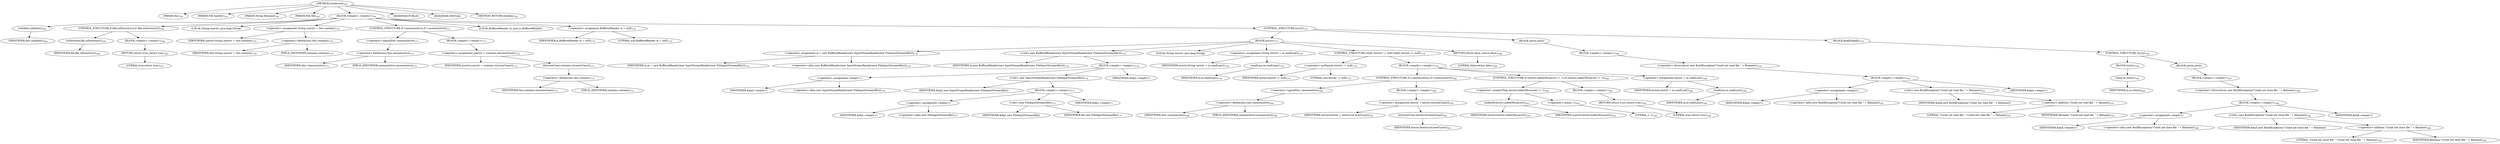 digraph "isSelected" {  
"192" [label = <(METHOD,isSelected)<SUB>161</SUB>> ]
"16" [label = <(PARAM,this)<SUB>161</SUB>> ]
"193" [label = <(PARAM,File basedir)<SUB>161</SUB>> ]
"194" [label = <(PARAM,String filename)<SUB>161</SUB>> ]
"195" [label = <(PARAM,File file)<SUB>161</SUB>> ]
"196" [label = <(BLOCK,&lt;empty&gt;,&lt;empty&gt;)<SUB>161</SUB>> ]
"197" [label = <(validate,validate())<SUB>164</SUB>> ]
"15" [label = <(IDENTIFIER,this,validate())<SUB>164</SUB>> ]
"198" [label = <(CONTROL_STRUCTURE,if (file.isDirectory()),if (file.isDirectory()))<SUB>166</SUB>> ]
"199" [label = <(isDirectory,file.isDirectory())<SUB>166</SUB>> ]
"200" [label = <(IDENTIFIER,file,file.isDirectory())<SUB>166</SUB>> ]
"201" [label = <(BLOCK,&lt;empty&gt;,&lt;empty&gt;)<SUB>166</SUB>> ]
"202" [label = <(RETURN,return true;,return true;)<SUB>167</SUB>> ]
"203" [label = <(LITERAL,true,return true;)<SUB>167</SUB>> ]
"204" [label = <(LOCAL,String userstr: java.lang.String)> ]
"205" [label = <(&lt;operator&gt;.assignment,String userstr = this.contains)<SUB>170</SUB>> ]
"206" [label = <(IDENTIFIER,userstr,String userstr = this.contains)<SUB>170</SUB>> ]
"207" [label = <(&lt;operator&gt;.fieldAccess,this.contains)<SUB>170</SUB>> ]
"208" [label = <(IDENTIFIER,this,String userstr = this.contains)<SUB>170</SUB>> ]
"209" [label = <(FIELD_IDENTIFIER,contains,contains)<SUB>170</SUB>> ]
"210" [label = <(CONTROL_STRUCTURE,if (!casesensitive),if (!casesensitive))<SUB>171</SUB>> ]
"211" [label = <(&lt;operator&gt;.logicalNot,!casesensitive)<SUB>171</SUB>> ]
"212" [label = <(&lt;operator&gt;.fieldAccess,this.casesensitive)<SUB>171</SUB>> ]
"213" [label = <(IDENTIFIER,this,!casesensitive)<SUB>171</SUB>> ]
"214" [label = <(FIELD_IDENTIFIER,casesensitive,casesensitive)<SUB>171</SUB>> ]
"215" [label = <(BLOCK,&lt;empty&gt;,&lt;empty&gt;)<SUB>171</SUB>> ]
"216" [label = <(&lt;operator&gt;.assignment,userstr = contains.toLowerCase())<SUB>172</SUB>> ]
"217" [label = <(IDENTIFIER,userstr,userstr = contains.toLowerCase())<SUB>172</SUB>> ]
"218" [label = <(toLowerCase,contains.toLowerCase())<SUB>172</SUB>> ]
"219" [label = <(&lt;operator&gt;.fieldAccess,this.contains)<SUB>172</SUB>> ]
"220" [label = <(IDENTIFIER,this,contains.toLowerCase())<SUB>172</SUB>> ]
"221" [label = <(FIELD_IDENTIFIER,contains,contains)<SUB>172</SUB>> ]
"18" [label = <(LOCAL,BufferedReader in: java.io.BufferedReader)> ]
"222" [label = <(&lt;operator&gt;.assignment,BufferedReader in = null)<SUB>174</SUB>> ]
"223" [label = <(IDENTIFIER,in,BufferedReader in = null)<SUB>174</SUB>> ]
"224" [label = <(LITERAL,null,BufferedReader in = null)<SUB>174</SUB>> ]
"225" [label = <(CONTROL_STRUCTURE,try,try)<SUB>175</SUB>> ]
"226" [label = <(BLOCK,try,try)<SUB>175</SUB>> ]
"227" [label = <(&lt;operator&gt;.assignment,in = new BufferedReader(new InputStreamReader(new FileInputStream(file))))<SUB>176</SUB>> ]
"228" [label = <(IDENTIFIER,in,in = new BufferedReader(new InputStreamReader(new FileInputStream(file))))<SUB>176</SUB>> ]
"229" [label = <(&lt;operator&gt;.alloc,new BufferedReader(new InputStreamReader(new FileInputStream(file))))<SUB>176</SUB>> ]
"230" [label = <(&lt;init&gt;,new BufferedReader(new InputStreamReader(new FileInputStream(file))))<SUB>176</SUB>> ]
"17" [label = <(IDENTIFIER,in,new BufferedReader(new InputStreamReader(new FileInputStream(file))))<SUB>176</SUB>> ]
"231" [label = <(BLOCK,&lt;empty&gt;,&lt;empty&gt;)<SUB>176</SUB>> ]
"232" [label = <(&lt;operator&gt;.assignment,&lt;empty&gt;)> ]
"233" [label = <(IDENTIFIER,$obj2,&lt;empty&gt;)> ]
"234" [label = <(&lt;operator&gt;.alloc,new InputStreamReader(new FileInputStream(file)))<SUB>176</SUB>> ]
"235" [label = <(&lt;init&gt;,new InputStreamReader(new FileInputStream(file)))<SUB>176</SUB>> ]
"236" [label = <(IDENTIFIER,$obj2,new InputStreamReader(new FileInputStream(file)))> ]
"237" [label = <(BLOCK,&lt;empty&gt;,&lt;empty&gt;)<SUB>177</SUB>> ]
"238" [label = <(&lt;operator&gt;.assignment,&lt;empty&gt;)> ]
"239" [label = <(IDENTIFIER,$obj1,&lt;empty&gt;)> ]
"240" [label = <(&lt;operator&gt;.alloc,new FileInputStream(file))<SUB>177</SUB>> ]
"241" [label = <(&lt;init&gt;,new FileInputStream(file))<SUB>177</SUB>> ]
"242" [label = <(IDENTIFIER,$obj1,new FileInputStream(file))> ]
"243" [label = <(IDENTIFIER,file,new FileInputStream(file))<SUB>177</SUB>> ]
"244" [label = <(IDENTIFIER,$obj1,&lt;empty&gt;)> ]
"245" [label = <(IDENTIFIER,$obj2,&lt;empty&gt;)> ]
"246" [label = <(LOCAL,String teststr: java.lang.String)> ]
"247" [label = <(&lt;operator&gt;.assignment,String teststr = in.readLine())<SUB>178</SUB>> ]
"248" [label = <(IDENTIFIER,teststr,String teststr = in.readLine())<SUB>178</SUB>> ]
"249" [label = <(readLine,in.readLine())<SUB>178</SUB>> ]
"250" [label = <(IDENTIFIER,in,in.readLine())<SUB>178</SUB>> ]
"251" [label = <(CONTROL_STRUCTURE,while (teststr != null),while (teststr != null))<SUB>179</SUB>> ]
"252" [label = <(&lt;operator&gt;.notEquals,teststr != null)<SUB>179</SUB>> ]
"253" [label = <(IDENTIFIER,teststr,teststr != null)<SUB>179</SUB>> ]
"254" [label = <(LITERAL,null,teststr != null)<SUB>179</SUB>> ]
"255" [label = <(BLOCK,&lt;empty&gt;,&lt;empty&gt;)<SUB>179</SUB>> ]
"256" [label = <(CONTROL_STRUCTURE,if (!casesensitive),if (!casesensitive))<SUB>180</SUB>> ]
"257" [label = <(&lt;operator&gt;.logicalNot,!casesensitive)<SUB>180</SUB>> ]
"258" [label = <(&lt;operator&gt;.fieldAccess,this.casesensitive)<SUB>180</SUB>> ]
"259" [label = <(IDENTIFIER,this,!casesensitive)<SUB>180</SUB>> ]
"260" [label = <(FIELD_IDENTIFIER,casesensitive,casesensitive)<SUB>180</SUB>> ]
"261" [label = <(BLOCK,&lt;empty&gt;,&lt;empty&gt;)<SUB>180</SUB>> ]
"262" [label = <(&lt;operator&gt;.assignment,teststr = teststr.toLowerCase())<SUB>181</SUB>> ]
"263" [label = <(IDENTIFIER,teststr,teststr = teststr.toLowerCase())<SUB>181</SUB>> ]
"264" [label = <(toLowerCase,teststr.toLowerCase())<SUB>181</SUB>> ]
"265" [label = <(IDENTIFIER,teststr,teststr.toLowerCase())<SUB>181</SUB>> ]
"266" [label = <(CONTROL_STRUCTURE,if (teststr.indexOf(userstr) &gt; -1),if (teststr.indexOf(userstr) &gt; -1))<SUB>183</SUB>> ]
"267" [label = <(&lt;operator&gt;.greaterThan,teststr.indexOf(userstr) &gt; -1)<SUB>183</SUB>> ]
"268" [label = <(indexOf,teststr.indexOf(userstr))<SUB>183</SUB>> ]
"269" [label = <(IDENTIFIER,teststr,teststr.indexOf(userstr))<SUB>183</SUB>> ]
"270" [label = <(IDENTIFIER,userstr,teststr.indexOf(userstr))<SUB>183</SUB>> ]
"271" [label = <(&lt;operator&gt;.minus,-1)<SUB>183</SUB>> ]
"272" [label = <(LITERAL,1,-1)<SUB>183</SUB>> ]
"273" [label = <(BLOCK,&lt;empty&gt;,&lt;empty&gt;)<SUB>183</SUB>> ]
"274" [label = <(RETURN,return true;,return true;)<SUB>184</SUB>> ]
"275" [label = <(LITERAL,true,return true;)<SUB>184</SUB>> ]
"276" [label = <(&lt;operator&gt;.assignment,teststr = in.readLine())<SUB>186</SUB>> ]
"277" [label = <(IDENTIFIER,teststr,teststr = in.readLine())<SUB>186</SUB>> ]
"278" [label = <(readLine,in.readLine())<SUB>186</SUB>> ]
"279" [label = <(IDENTIFIER,in,in.readLine())<SUB>186</SUB>> ]
"280" [label = <(RETURN,return false;,return false;)<SUB>188</SUB>> ]
"281" [label = <(LITERAL,false,return false;)<SUB>188</SUB>> ]
"282" [label = <(BLOCK,catch,catch)> ]
"283" [label = <(BLOCK,&lt;empty&gt;,&lt;empty&gt;)<SUB>190</SUB>> ]
"284" [label = <(&lt;operator&gt;.throw,throw new BuildException(&quot;Could not read file &quot; + filename);)<SUB>191</SUB>> ]
"285" [label = <(BLOCK,&lt;empty&gt;,&lt;empty&gt;)<SUB>191</SUB>> ]
"286" [label = <(&lt;operator&gt;.assignment,&lt;empty&gt;)> ]
"287" [label = <(IDENTIFIER,$obj4,&lt;empty&gt;)> ]
"288" [label = <(&lt;operator&gt;.alloc,new BuildException(&quot;Could not read file &quot; + filename))<SUB>191</SUB>> ]
"289" [label = <(&lt;init&gt;,new BuildException(&quot;Could not read file &quot; + filename))<SUB>191</SUB>> ]
"290" [label = <(IDENTIFIER,$obj4,new BuildException(&quot;Could not read file &quot; + filename))> ]
"291" [label = <(&lt;operator&gt;.addition,&quot;Could not read file &quot; + filename)<SUB>191</SUB>> ]
"292" [label = <(LITERAL,&quot;Could not read file &quot;,&quot;Could not read file &quot; + filename)<SUB>191</SUB>> ]
"293" [label = <(IDENTIFIER,filename,&quot;Could not read file &quot; + filename)<SUB>191</SUB>> ]
"294" [label = <(IDENTIFIER,$obj4,&lt;empty&gt;)> ]
"295" [label = <(BLOCK,finally,finally)<SUB>193</SUB>> ]
"296" [label = <(CONTROL_STRUCTURE,try,try)<SUB>194</SUB>> ]
"297" [label = <(BLOCK,try,try)<SUB>194</SUB>> ]
"298" [label = <(close,in.close())<SUB>195</SUB>> ]
"299" [label = <(IDENTIFIER,in,in.close())<SUB>195</SUB>> ]
"300" [label = <(BLOCK,catch,catch)> ]
"301" [label = <(BLOCK,&lt;empty&gt;,&lt;empty&gt;)<SUB>197</SUB>> ]
"302" [label = <(&lt;operator&gt;.throw,throw new BuildException(&quot;Could not close file &quot; + filename);)<SUB>198</SUB>> ]
"303" [label = <(BLOCK,&lt;empty&gt;,&lt;empty&gt;)<SUB>198</SUB>> ]
"304" [label = <(&lt;operator&gt;.assignment,&lt;empty&gt;)> ]
"305" [label = <(IDENTIFIER,$obj5,&lt;empty&gt;)> ]
"306" [label = <(&lt;operator&gt;.alloc,new BuildException(&quot;Could not close file &quot; + filename))<SUB>198</SUB>> ]
"307" [label = <(&lt;init&gt;,new BuildException(&quot;Could not close file &quot; + filename))<SUB>198</SUB>> ]
"308" [label = <(IDENTIFIER,$obj5,new BuildException(&quot;Could not close file &quot; + filename))> ]
"309" [label = <(&lt;operator&gt;.addition,&quot;Could not close file &quot; + filename)<SUB>198</SUB>> ]
"310" [label = <(LITERAL,&quot;Could not close file &quot;,&quot;Could not close file &quot; + filename)<SUB>198</SUB>> ]
"311" [label = <(IDENTIFIER,filename,&quot;Could not close file &quot; + filename)<SUB>198</SUB>> ]
"312" [label = <(IDENTIFIER,$obj5,&lt;empty&gt;)> ]
"313" [label = <(MODIFIER,PUBLIC)> ]
"314" [label = <(MODIFIER,VIRTUAL)> ]
"315" [label = <(METHOD_RETURN,boolean)<SUB>161</SUB>> ]
  "192" -> "16" 
  "192" -> "193" 
  "192" -> "194" 
  "192" -> "195" 
  "192" -> "196" 
  "192" -> "313" 
  "192" -> "314" 
  "192" -> "315" 
  "196" -> "197" 
  "196" -> "198" 
  "196" -> "204" 
  "196" -> "205" 
  "196" -> "210" 
  "196" -> "18" 
  "196" -> "222" 
  "196" -> "225" 
  "197" -> "15" 
  "198" -> "199" 
  "198" -> "201" 
  "199" -> "200" 
  "201" -> "202" 
  "202" -> "203" 
  "205" -> "206" 
  "205" -> "207" 
  "207" -> "208" 
  "207" -> "209" 
  "210" -> "211" 
  "210" -> "215" 
  "211" -> "212" 
  "212" -> "213" 
  "212" -> "214" 
  "215" -> "216" 
  "216" -> "217" 
  "216" -> "218" 
  "218" -> "219" 
  "219" -> "220" 
  "219" -> "221" 
  "222" -> "223" 
  "222" -> "224" 
  "225" -> "226" 
  "225" -> "282" 
  "225" -> "295" 
  "226" -> "227" 
  "226" -> "230" 
  "226" -> "246" 
  "226" -> "247" 
  "226" -> "251" 
  "226" -> "280" 
  "227" -> "228" 
  "227" -> "229" 
  "230" -> "17" 
  "230" -> "231" 
  "231" -> "232" 
  "231" -> "235" 
  "231" -> "245" 
  "232" -> "233" 
  "232" -> "234" 
  "235" -> "236" 
  "235" -> "237" 
  "237" -> "238" 
  "237" -> "241" 
  "237" -> "244" 
  "238" -> "239" 
  "238" -> "240" 
  "241" -> "242" 
  "241" -> "243" 
  "247" -> "248" 
  "247" -> "249" 
  "249" -> "250" 
  "251" -> "252" 
  "251" -> "255" 
  "252" -> "253" 
  "252" -> "254" 
  "255" -> "256" 
  "255" -> "266" 
  "255" -> "276" 
  "256" -> "257" 
  "256" -> "261" 
  "257" -> "258" 
  "258" -> "259" 
  "258" -> "260" 
  "261" -> "262" 
  "262" -> "263" 
  "262" -> "264" 
  "264" -> "265" 
  "266" -> "267" 
  "266" -> "273" 
  "267" -> "268" 
  "267" -> "271" 
  "268" -> "269" 
  "268" -> "270" 
  "271" -> "272" 
  "273" -> "274" 
  "274" -> "275" 
  "276" -> "277" 
  "276" -> "278" 
  "278" -> "279" 
  "280" -> "281" 
  "282" -> "283" 
  "283" -> "284" 
  "284" -> "285" 
  "285" -> "286" 
  "285" -> "289" 
  "285" -> "294" 
  "286" -> "287" 
  "286" -> "288" 
  "289" -> "290" 
  "289" -> "291" 
  "291" -> "292" 
  "291" -> "293" 
  "295" -> "296" 
  "296" -> "297" 
  "296" -> "300" 
  "297" -> "298" 
  "298" -> "299" 
  "300" -> "301" 
  "301" -> "302" 
  "302" -> "303" 
  "303" -> "304" 
  "303" -> "307" 
  "303" -> "312" 
  "304" -> "305" 
  "304" -> "306" 
  "307" -> "308" 
  "307" -> "309" 
  "309" -> "310" 
  "309" -> "311" 
}
